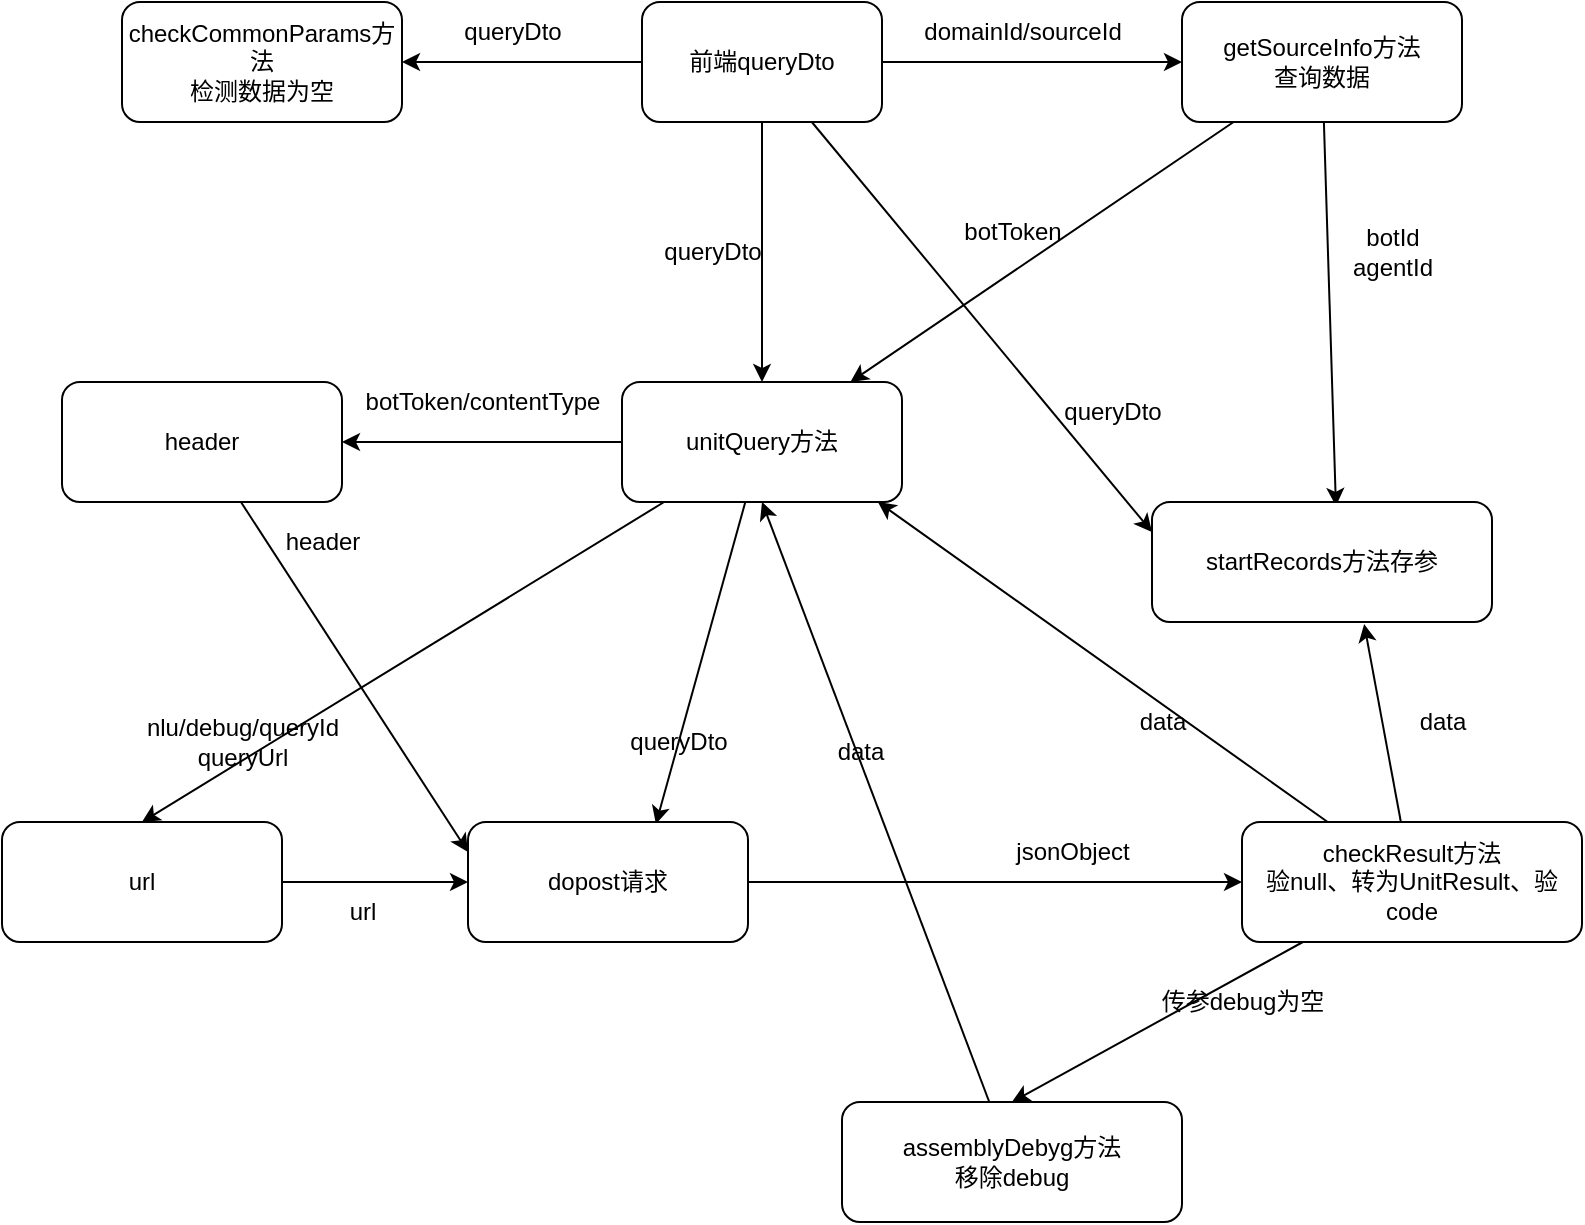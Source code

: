 <mxfile version="20.7.4" type="github">
  <diagram id="mmK9sB46ZYlwblmF82ep" name="第 1 页">
    <mxGraphModel dx="880" dy="442" grid="1" gridSize="10" guides="1" tooltips="1" connect="1" arrows="1" fold="1" page="1" pageScale="1" pageWidth="827" pageHeight="1169" math="0" shadow="0">
      <root>
        <mxCell id="0" />
        <mxCell id="1" parent="0" />
        <mxCell id="f1NmM2olDXPTfRD7Q3vH-14" style="edgeStyle=none;rounded=0;orthogonalLoop=1;jettySize=auto;html=1;" parent="1" source="f1NmM2olDXPTfRD7Q3vH-1" target="f1NmM2olDXPTfRD7Q3vH-12" edge="1">
          <mxGeometry relative="1" as="geometry" />
        </mxCell>
        <mxCell id="f1NmM2olDXPTfRD7Q3vH-19" style="edgeStyle=none;rounded=0;orthogonalLoop=1;jettySize=auto;html=1;entryX=1;entryY=0.5;entryDx=0;entryDy=0;" parent="1" source="f1NmM2olDXPTfRD7Q3vH-1" target="f1NmM2olDXPTfRD7Q3vH-2" edge="1">
          <mxGeometry relative="1" as="geometry" />
        </mxCell>
        <mxCell id="f1NmM2olDXPTfRD7Q3vH-20" style="edgeStyle=none;rounded=0;orthogonalLoop=1;jettySize=auto;html=1;entryX=0;entryY=0.5;entryDx=0;entryDy=0;" parent="1" source="f1NmM2olDXPTfRD7Q3vH-1" target="f1NmM2olDXPTfRD7Q3vH-5" edge="1">
          <mxGeometry relative="1" as="geometry" />
        </mxCell>
        <mxCell id="1Lz5mu5inwifLmUSbfgd-13" style="edgeStyle=none;rounded=0;orthogonalLoop=1;jettySize=auto;html=1;entryX=0;entryY=0.25;entryDx=0;entryDy=0;" edge="1" parent="1" source="f1NmM2olDXPTfRD7Q3vH-1" target="1Lz5mu5inwifLmUSbfgd-9">
          <mxGeometry relative="1" as="geometry" />
        </mxCell>
        <mxCell id="f1NmM2olDXPTfRD7Q3vH-1" value="前端queryDto" style="rounded=1;whiteSpace=wrap;html=1;" parent="1" vertex="1">
          <mxGeometry x="330" y="80" width="120" height="60" as="geometry" />
        </mxCell>
        <mxCell id="f1NmM2olDXPTfRD7Q3vH-2" value="&lt;div&gt;checkCommonParams方法&lt;/div&gt;&lt;div&gt;检测数据为空&lt;br&gt;&lt;/div&gt;" style="rounded=1;whiteSpace=wrap;html=1;" parent="1" vertex="1">
          <mxGeometry x="70" y="80" width="140" height="60" as="geometry" />
        </mxCell>
        <mxCell id="f1NmM2olDXPTfRD7Q3vH-4" value="queryDto" style="text;html=1;align=center;verticalAlign=middle;resizable=0;points=[];autosize=1;strokeColor=none;fillColor=none;" parent="1" vertex="1">
          <mxGeometry x="230" y="80" width="70" height="30" as="geometry" />
        </mxCell>
        <mxCell id="f1NmM2olDXPTfRD7Q3vH-21" style="edgeStyle=none;rounded=0;orthogonalLoop=1;jettySize=auto;html=1;" parent="1" source="f1NmM2olDXPTfRD7Q3vH-5" target="f1NmM2olDXPTfRD7Q3vH-12" edge="1">
          <mxGeometry relative="1" as="geometry" />
        </mxCell>
        <mxCell id="1Lz5mu5inwifLmUSbfgd-10" style="edgeStyle=none;rounded=0;orthogonalLoop=1;jettySize=auto;html=1;entryX=0.541;entryY=0.033;entryDx=0;entryDy=0;entryPerimeter=0;" edge="1" parent="1" source="f1NmM2olDXPTfRD7Q3vH-5" target="1Lz5mu5inwifLmUSbfgd-9">
          <mxGeometry relative="1" as="geometry" />
        </mxCell>
        <mxCell id="f1NmM2olDXPTfRD7Q3vH-5" value="&lt;div&gt;getSourceInfo方法&lt;/div&gt;&lt;div&gt;查询数据&lt;br&gt;&lt;/div&gt;" style="rounded=1;whiteSpace=wrap;html=1;" parent="1" vertex="1">
          <mxGeometry x="600" y="80" width="140" height="60" as="geometry" />
        </mxCell>
        <mxCell id="f1NmM2olDXPTfRD7Q3vH-7" value="domainId/sourceId" style="text;html=1;align=center;verticalAlign=middle;resizable=0;points=[];autosize=1;strokeColor=none;fillColor=none;" parent="1" vertex="1">
          <mxGeometry x="455" y="80" width="130" height="30" as="geometry" />
        </mxCell>
        <mxCell id="f1NmM2olDXPTfRD7Q3vH-9" value="botToken" style="text;html=1;align=center;verticalAlign=middle;resizable=0;points=[];autosize=1;strokeColor=none;fillColor=none;" parent="1" vertex="1">
          <mxGeometry x="480" y="180" width="70" height="30" as="geometry" />
        </mxCell>
        <mxCell id="f1NmM2olDXPTfRD7Q3vH-24" style="edgeStyle=none;rounded=0;orthogonalLoop=1;jettySize=auto;html=1;" parent="1" source="f1NmM2olDXPTfRD7Q3vH-12" target="f1NmM2olDXPTfRD7Q3vH-22" edge="1">
          <mxGeometry relative="1" as="geometry" />
        </mxCell>
        <mxCell id="f1NmM2olDXPTfRD7Q3vH-31" style="edgeStyle=none;rounded=0;orthogonalLoop=1;jettySize=auto;html=1;entryX=0.671;entryY=0.017;entryDx=0;entryDy=0;entryPerimeter=0;" parent="1" source="f1NmM2olDXPTfRD7Q3vH-12" target="f1NmM2olDXPTfRD7Q3vH-29" edge="1">
          <mxGeometry relative="1" as="geometry" />
        </mxCell>
        <mxCell id="1Lz5mu5inwifLmUSbfgd-6" style="edgeStyle=none;rounded=0;orthogonalLoop=1;jettySize=auto;html=1;entryX=0.5;entryY=0;entryDx=0;entryDy=0;" edge="1" parent="1" source="f1NmM2olDXPTfRD7Q3vH-12" target="f1NmM2olDXPTfRD7Q3vH-23">
          <mxGeometry relative="1" as="geometry" />
        </mxCell>
        <mxCell id="f1NmM2olDXPTfRD7Q3vH-12" value="unitQuery方法" style="rounded=1;whiteSpace=wrap;html=1;" parent="1" vertex="1">
          <mxGeometry x="320" y="270" width="140" height="60" as="geometry" />
        </mxCell>
        <mxCell id="f1NmM2olDXPTfRD7Q3vH-15" value="queryDto" style="text;html=1;align=center;verticalAlign=middle;resizable=0;points=[];autosize=1;strokeColor=none;fillColor=none;" parent="1" vertex="1">
          <mxGeometry x="330" y="190" width="70" height="30" as="geometry" />
        </mxCell>
        <mxCell id="f1NmM2olDXPTfRD7Q3vH-30" style="edgeStyle=none;rounded=0;orthogonalLoop=1;jettySize=auto;html=1;entryX=0;entryY=0.25;entryDx=0;entryDy=0;" parent="1" source="f1NmM2olDXPTfRD7Q3vH-22" target="f1NmM2olDXPTfRD7Q3vH-29" edge="1">
          <mxGeometry relative="1" as="geometry" />
        </mxCell>
        <mxCell id="f1NmM2olDXPTfRD7Q3vH-22" value="header" style="rounded=1;whiteSpace=wrap;html=1;" parent="1" vertex="1">
          <mxGeometry x="40" y="270" width="140" height="60" as="geometry" />
        </mxCell>
        <mxCell id="1Lz5mu5inwifLmUSbfgd-7" style="edgeStyle=none;rounded=0;orthogonalLoop=1;jettySize=auto;html=1;entryX=0;entryY=0.5;entryDx=0;entryDy=0;" edge="1" parent="1" source="f1NmM2olDXPTfRD7Q3vH-23" target="f1NmM2olDXPTfRD7Q3vH-29">
          <mxGeometry relative="1" as="geometry" />
        </mxCell>
        <mxCell id="f1NmM2olDXPTfRD7Q3vH-23" value="url" style="rounded=1;whiteSpace=wrap;html=1;" parent="1" vertex="1">
          <mxGeometry x="10" y="490" width="140" height="60" as="geometry" />
        </mxCell>
        <mxCell id="f1NmM2olDXPTfRD7Q3vH-25" value="botToken/contentType" style="text;html=1;align=center;verticalAlign=middle;resizable=0;points=[];autosize=1;strokeColor=none;fillColor=none;" parent="1" vertex="1">
          <mxGeometry x="180" y="265" width="140" height="30" as="geometry" />
        </mxCell>
        <mxCell id="f1NmM2olDXPTfRD7Q3vH-27" value="&lt;div&gt;nlu/debug/queryId&lt;/div&gt;&lt;div&gt;queryUrl&lt;/div&gt;" style="text;html=1;align=center;verticalAlign=middle;resizable=0;points=[];autosize=1;strokeColor=none;fillColor=none;" parent="1" vertex="1">
          <mxGeometry x="70" y="430" width="120" height="40" as="geometry" />
        </mxCell>
        <mxCell id="1Lz5mu5inwifLmUSbfgd-8" style="edgeStyle=none;rounded=0;orthogonalLoop=1;jettySize=auto;html=1;entryX=0;entryY=0.5;entryDx=0;entryDy=0;" edge="1" parent="1" source="f1NmM2olDXPTfRD7Q3vH-29" target="f1NmM2olDXPTfRD7Q3vH-43">
          <mxGeometry relative="1" as="geometry" />
        </mxCell>
        <mxCell id="f1NmM2olDXPTfRD7Q3vH-29" value="dopost请求" style="rounded=1;whiteSpace=wrap;html=1;" parent="1" vertex="1">
          <mxGeometry x="243" y="490" width="140" height="60" as="geometry" />
        </mxCell>
        <mxCell id="f1NmM2olDXPTfRD7Q3vH-33" value="url" style="text;html=1;align=center;verticalAlign=middle;resizable=0;points=[];autosize=1;strokeColor=none;fillColor=none;" parent="1" vertex="1">
          <mxGeometry x="170" y="520" width="40" height="30" as="geometry" />
        </mxCell>
        <mxCell id="f1NmM2olDXPTfRD7Q3vH-35" value="&lt;div&gt;header&lt;/div&gt;" style="text;html=1;align=center;verticalAlign=middle;resizable=0;points=[];autosize=1;strokeColor=none;fillColor=none;" parent="1" vertex="1">
          <mxGeometry x="140" y="335" width="60" height="30" as="geometry" />
        </mxCell>
        <mxCell id="f1NmM2olDXPTfRD7Q3vH-36" value="queryDto" style="text;html=1;align=center;verticalAlign=middle;resizable=0;points=[];autosize=1;strokeColor=none;fillColor=none;" parent="1" vertex="1">
          <mxGeometry x="313" y="435" width="70" height="30" as="geometry" />
        </mxCell>
        <mxCell id="f1NmM2olDXPTfRD7Q3vH-40" value="&lt;div&gt;jsonObject&lt;/div&gt;" style="text;html=1;align=center;verticalAlign=middle;resizable=0;points=[];autosize=1;strokeColor=none;fillColor=none;" parent="1" vertex="1">
          <mxGeometry x="505" y="490" width="80" height="30" as="geometry" />
        </mxCell>
        <mxCell id="f1NmM2olDXPTfRD7Q3vH-47" style="edgeStyle=none;rounded=0;orthogonalLoop=1;jettySize=auto;html=1;entryX=0.5;entryY=0;entryDx=0;entryDy=0;" parent="1" source="f1NmM2olDXPTfRD7Q3vH-43" target="f1NmM2olDXPTfRD7Q3vH-46" edge="1">
          <mxGeometry relative="1" as="geometry" />
        </mxCell>
        <mxCell id="1Lz5mu5inwifLmUSbfgd-15" style="edgeStyle=none;rounded=0;orthogonalLoop=1;jettySize=auto;html=1;entryX=0.914;entryY=1;entryDx=0;entryDy=0;entryPerimeter=0;" edge="1" parent="1" source="f1NmM2olDXPTfRD7Q3vH-43" target="f1NmM2olDXPTfRD7Q3vH-12">
          <mxGeometry relative="1" as="geometry" />
        </mxCell>
        <mxCell id="1Lz5mu5inwifLmUSbfgd-17" style="edgeStyle=none;rounded=0;orthogonalLoop=1;jettySize=auto;html=1;entryX=0.624;entryY=1.017;entryDx=0;entryDy=0;entryPerimeter=0;" edge="1" parent="1" source="f1NmM2olDXPTfRD7Q3vH-43" target="1Lz5mu5inwifLmUSbfgd-9">
          <mxGeometry relative="1" as="geometry" />
        </mxCell>
        <mxCell id="f1NmM2olDXPTfRD7Q3vH-43" value="&lt;div&gt;checkResult方法&lt;/div&gt;&lt;div&gt;验null、转为UnitResult、验code&lt;br&gt;&lt;/div&gt;" style="rounded=1;whiteSpace=wrap;html=1;" parent="1" vertex="1">
          <mxGeometry x="630" y="490" width="170" height="60" as="geometry" />
        </mxCell>
        <mxCell id="f1NmM2olDXPTfRD7Q3vH-50" style="edgeStyle=none;rounded=0;orthogonalLoop=1;jettySize=auto;html=1;entryX=0.5;entryY=1;entryDx=0;entryDy=0;" parent="1" source="f1NmM2olDXPTfRD7Q3vH-46" target="f1NmM2olDXPTfRD7Q3vH-12" edge="1">
          <mxGeometry relative="1" as="geometry" />
        </mxCell>
        <mxCell id="f1NmM2olDXPTfRD7Q3vH-46" value="&lt;div&gt;assemblyDebyg方法&lt;/div&gt;&lt;div&gt;移除debug&lt;br&gt;&lt;/div&gt;" style="rounded=1;whiteSpace=wrap;html=1;" parent="1" vertex="1">
          <mxGeometry x="430" y="630" width="170" height="60" as="geometry" />
        </mxCell>
        <mxCell id="1Lz5mu5inwifLmUSbfgd-9" value="startRecords方法存参" style="rounded=1;whiteSpace=wrap;html=1;" vertex="1" parent="1">
          <mxGeometry x="585" y="330" width="170" height="60" as="geometry" />
        </mxCell>
        <mxCell id="1Lz5mu5inwifLmUSbfgd-11" value="&lt;div&gt;botId&lt;/div&gt;&lt;div&gt;agentId&lt;br&gt;&lt;/div&gt;" style="text;html=1;align=center;verticalAlign=middle;resizable=0;points=[];autosize=1;strokeColor=none;fillColor=none;" vertex="1" parent="1">
          <mxGeometry x="675" y="185" width="60" height="40" as="geometry" />
        </mxCell>
        <mxCell id="1Lz5mu5inwifLmUSbfgd-14" value="queryDto" style="text;html=1;align=center;verticalAlign=middle;resizable=0;points=[];autosize=1;strokeColor=none;fillColor=none;" vertex="1" parent="1">
          <mxGeometry x="530" y="270" width="70" height="30" as="geometry" />
        </mxCell>
        <mxCell id="1Lz5mu5inwifLmUSbfgd-16" value="data" style="text;html=1;align=center;verticalAlign=middle;resizable=0;points=[];autosize=1;strokeColor=none;fillColor=none;" vertex="1" parent="1">
          <mxGeometry x="565" y="425" width="50" height="30" as="geometry" />
        </mxCell>
        <mxCell id="1Lz5mu5inwifLmUSbfgd-18" value="data" style="text;html=1;align=center;verticalAlign=middle;resizable=0;points=[];autosize=1;strokeColor=none;fillColor=none;" vertex="1" parent="1">
          <mxGeometry x="705" y="425" width="50" height="30" as="geometry" />
        </mxCell>
        <mxCell id="1Lz5mu5inwifLmUSbfgd-19" value="data" style="text;html=1;align=center;verticalAlign=middle;resizable=0;points=[];autosize=1;strokeColor=none;fillColor=none;" vertex="1" parent="1">
          <mxGeometry x="414" y="440" width="50" height="30" as="geometry" />
        </mxCell>
        <mxCell id="1Lz5mu5inwifLmUSbfgd-20" value="传参debug为空" style="text;html=1;align=center;verticalAlign=middle;resizable=0;points=[];autosize=1;strokeColor=none;fillColor=none;" vertex="1" parent="1">
          <mxGeometry x="575" y="565" width="110" height="30" as="geometry" />
        </mxCell>
      </root>
    </mxGraphModel>
  </diagram>
</mxfile>
